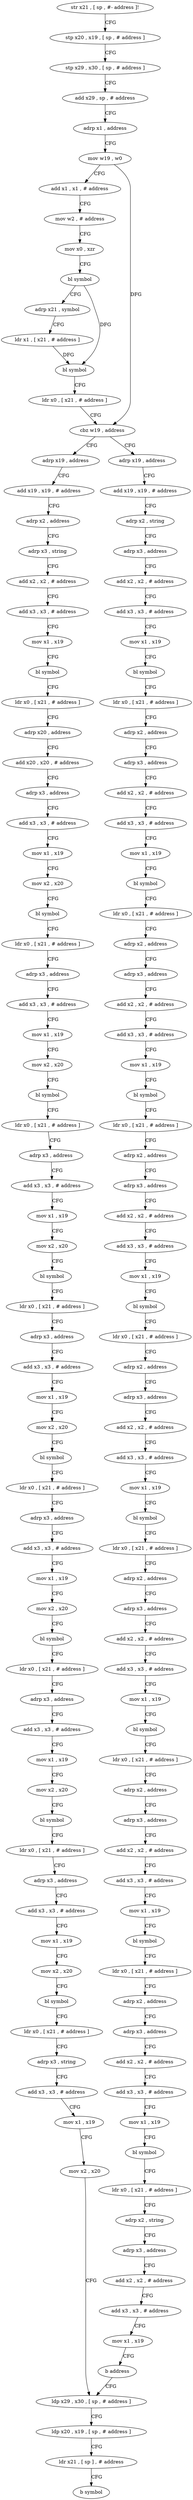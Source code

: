 digraph "func" {
"4229572" [label = "str x21 , [ sp , #- address ]!" ]
"4229576" [label = "stp x20 , x19 , [ sp , # address ]" ]
"4229580" [label = "stp x29 , x30 , [ sp , # address ]" ]
"4229584" [label = "add x29 , sp , # address" ]
"4229588" [label = "adrp x1 , address" ]
"4229592" [label = "mov w19 , w0" ]
"4229596" [label = "add x1 , x1 , # address" ]
"4229600" [label = "mov w2 , # address" ]
"4229604" [label = "mov x0 , xzr" ]
"4229608" [label = "bl symbol" ]
"4229612" [label = "adrp x21 , symbol" ]
"4229616" [label = "ldr x1 , [ x21 , # address ]" ]
"4229620" [label = "bl symbol" ]
"4229624" [label = "ldr x0 , [ x21 , # address ]" ]
"4229628" [label = "cbz w19 , address" ]
"4229888" [label = "adrp x19 , address" ]
"4229632" [label = "adrp x19 , address" ]
"4229892" [label = "add x19 , x19 , # address" ]
"4229896" [label = "adrp x2 , address" ]
"4229900" [label = "adrp x3 , string" ]
"4229904" [label = "add x2 , x2 , # address" ]
"4229908" [label = "add x3 , x3 , # address" ]
"4229912" [label = "mov x1 , x19" ]
"4229916" [label = "bl symbol" ]
"4229920" [label = "ldr x0 , [ x21 , # address ]" ]
"4229924" [label = "adrp x20 , address" ]
"4229928" [label = "add x20 , x20 , # address" ]
"4229932" [label = "adrp x3 , address" ]
"4229936" [label = "add x3 , x3 , # address" ]
"4229940" [label = "mov x1 , x19" ]
"4229944" [label = "mov x2 , x20" ]
"4229948" [label = "bl symbol" ]
"4229952" [label = "ldr x0 , [ x21 , # address ]" ]
"4229956" [label = "adrp x3 , address" ]
"4229960" [label = "add x3 , x3 , # address" ]
"4229964" [label = "mov x1 , x19" ]
"4229968" [label = "mov x2 , x20" ]
"4229972" [label = "bl symbol" ]
"4229976" [label = "ldr x0 , [ x21 , # address ]" ]
"4229980" [label = "adrp x3 , address" ]
"4229984" [label = "add x3 , x3 , # address" ]
"4229988" [label = "mov x1 , x19" ]
"4229992" [label = "mov x2 , x20" ]
"4229996" [label = "bl symbol" ]
"4230000" [label = "ldr x0 , [ x21 , # address ]" ]
"4230004" [label = "adrp x3 , address" ]
"4230008" [label = "add x3 , x3 , # address" ]
"4230012" [label = "mov x1 , x19" ]
"4230016" [label = "mov x2 , x20" ]
"4230020" [label = "bl symbol" ]
"4230024" [label = "ldr x0 , [ x21 , # address ]" ]
"4230028" [label = "adrp x3 , address" ]
"4230032" [label = "add x3 , x3 , # address" ]
"4230036" [label = "mov x1 , x19" ]
"4230040" [label = "mov x2 , x20" ]
"4230044" [label = "bl symbol" ]
"4230048" [label = "ldr x0 , [ x21 , # address ]" ]
"4230052" [label = "adrp x3 , address" ]
"4230056" [label = "add x3 , x3 , # address" ]
"4230060" [label = "mov x1 , x19" ]
"4230064" [label = "mov x2 , x20" ]
"4230068" [label = "bl symbol" ]
"4230072" [label = "ldr x0 , [ x21 , # address ]" ]
"4230076" [label = "adrp x3 , address" ]
"4230080" [label = "add x3 , x3 , # address" ]
"4230084" [label = "mov x1 , x19" ]
"4230088" [label = "mov x2 , x20" ]
"4230092" [label = "bl symbol" ]
"4230096" [label = "ldr x0 , [ x21 , # address ]" ]
"4230100" [label = "adrp x3 , string" ]
"4230104" [label = "add x3 , x3 , # address" ]
"4230108" [label = "mov x1 , x19" ]
"4230112" [label = "mov x2 , x20" ]
"4230116" [label = "ldp x29 , x30 , [ sp , # address ]" ]
"4229636" [label = "add x19 , x19 , # address" ]
"4229640" [label = "adrp x2 , string" ]
"4229644" [label = "adrp x3 , address" ]
"4229648" [label = "add x2 , x2 , # address" ]
"4229652" [label = "add x3 , x3 , # address" ]
"4229656" [label = "mov x1 , x19" ]
"4229660" [label = "bl symbol" ]
"4229664" [label = "ldr x0 , [ x21 , # address ]" ]
"4229668" [label = "adrp x2 , address" ]
"4229672" [label = "adrp x3 , address" ]
"4229676" [label = "add x2 , x2 , # address" ]
"4229680" [label = "add x3 , x3 , # address" ]
"4229684" [label = "mov x1 , x19" ]
"4229688" [label = "bl symbol" ]
"4229692" [label = "ldr x0 , [ x21 , # address ]" ]
"4229696" [label = "adrp x2 , address" ]
"4229700" [label = "adrp x3 , address" ]
"4229704" [label = "add x2 , x2 , # address" ]
"4229708" [label = "add x3 , x3 , # address" ]
"4229712" [label = "mov x1 , x19" ]
"4229716" [label = "bl symbol" ]
"4229720" [label = "ldr x0 , [ x21 , # address ]" ]
"4229724" [label = "adrp x2 , address" ]
"4229728" [label = "adrp x3 , address" ]
"4229732" [label = "add x2 , x2 , # address" ]
"4229736" [label = "add x3 , x3 , # address" ]
"4229740" [label = "mov x1 , x19" ]
"4229744" [label = "bl symbol" ]
"4229748" [label = "ldr x0 , [ x21 , # address ]" ]
"4229752" [label = "adrp x2 , address" ]
"4229756" [label = "adrp x3 , address" ]
"4229760" [label = "add x2 , x2 , # address" ]
"4229764" [label = "add x3 , x3 , # address" ]
"4229768" [label = "mov x1 , x19" ]
"4229772" [label = "bl symbol" ]
"4229776" [label = "ldr x0 , [ x21 , # address ]" ]
"4229780" [label = "adrp x2 , address" ]
"4229784" [label = "adrp x3 , address" ]
"4229788" [label = "add x2 , x2 , # address" ]
"4229792" [label = "add x3 , x3 , # address" ]
"4229796" [label = "mov x1 , x19" ]
"4229800" [label = "bl symbol" ]
"4229804" [label = "ldr x0 , [ x21 , # address ]" ]
"4229808" [label = "adrp x2 , address" ]
"4229812" [label = "adrp x3 , address" ]
"4229816" [label = "add x2 , x2 , # address" ]
"4229820" [label = "add x3 , x3 , # address" ]
"4229824" [label = "mov x1 , x19" ]
"4229828" [label = "bl symbol" ]
"4229832" [label = "ldr x0 , [ x21 , # address ]" ]
"4229836" [label = "adrp x2 , address" ]
"4229840" [label = "adrp x3 , address" ]
"4229844" [label = "add x2 , x2 , # address" ]
"4229848" [label = "add x3 , x3 , # address" ]
"4229852" [label = "mov x1 , x19" ]
"4229856" [label = "bl symbol" ]
"4229860" [label = "ldr x0 , [ x21 , # address ]" ]
"4229864" [label = "adrp x2 , string" ]
"4229868" [label = "adrp x3 , address" ]
"4229872" [label = "add x2 , x2 , # address" ]
"4229876" [label = "add x3 , x3 , # address" ]
"4229880" [label = "mov x1 , x19" ]
"4229884" [label = "b address" ]
"4230120" [label = "ldp x20 , x19 , [ sp , # address ]" ]
"4230124" [label = "ldr x21 , [ sp ] , # address" ]
"4230128" [label = "b symbol" ]
"4229572" -> "4229576" [ label = "CFG" ]
"4229576" -> "4229580" [ label = "CFG" ]
"4229580" -> "4229584" [ label = "CFG" ]
"4229584" -> "4229588" [ label = "CFG" ]
"4229588" -> "4229592" [ label = "CFG" ]
"4229592" -> "4229596" [ label = "CFG" ]
"4229592" -> "4229628" [ label = "DFG" ]
"4229596" -> "4229600" [ label = "CFG" ]
"4229600" -> "4229604" [ label = "CFG" ]
"4229604" -> "4229608" [ label = "CFG" ]
"4229608" -> "4229612" [ label = "CFG" ]
"4229608" -> "4229620" [ label = "DFG" ]
"4229612" -> "4229616" [ label = "CFG" ]
"4229616" -> "4229620" [ label = "DFG" ]
"4229620" -> "4229624" [ label = "CFG" ]
"4229624" -> "4229628" [ label = "CFG" ]
"4229628" -> "4229888" [ label = "CFG" ]
"4229628" -> "4229632" [ label = "CFG" ]
"4229888" -> "4229892" [ label = "CFG" ]
"4229632" -> "4229636" [ label = "CFG" ]
"4229892" -> "4229896" [ label = "CFG" ]
"4229896" -> "4229900" [ label = "CFG" ]
"4229900" -> "4229904" [ label = "CFG" ]
"4229904" -> "4229908" [ label = "CFG" ]
"4229908" -> "4229912" [ label = "CFG" ]
"4229912" -> "4229916" [ label = "CFG" ]
"4229916" -> "4229920" [ label = "CFG" ]
"4229920" -> "4229924" [ label = "CFG" ]
"4229924" -> "4229928" [ label = "CFG" ]
"4229928" -> "4229932" [ label = "CFG" ]
"4229932" -> "4229936" [ label = "CFG" ]
"4229936" -> "4229940" [ label = "CFG" ]
"4229940" -> "4229944" [ label = "CFG" ]
"4229944" -> "4229948" [ label = "CFG" ]
"4229948" -> "4229952" [ label = "CFG" ]
"4229952" -> "4229956" [ label = "CFG" ]
"4229956" -> "4229960" [ label = "CFG" ]
"4229960" -> "4229964" [ label = "CFG" ]
"4229964" -> "4229968" [ label = "CFG" ]
"4229968" -> "4229972" [ label = "CFG" ]
"4229972" -> "4229976" [ label = "CFG" ]
"4229976" -> "4229980" [ label = "CFG" ]
"4229980" -> "4229984" [ label = "CFG" ]
"4229984" -> "4229988" [ label = "CFG" ]
"4229988" -> "4229992" [ label = "CFG" ]
"4229992" -> "4229996" [ label = "CFG" ]
"4229996" -> "4230000" [ label = "CFG" ]
"4230000" -> "4230004" [ label = "CFG" ]
"4230004" -> "4230008" [ label = "CFG" ]
"4230008" -> "4230012" [ label = "CFG" ]
"4230012" -> "4230016" [ label = "CFG" ]
"4230016" -> "4230020" [ label = "CFG" ]
"4230020" -> "4230024" [ label = "CFG" ]
"4230024" -> "4230028" [ label = "CFG" ]
"4230028" -> "4230032" [ label = "CFG" ]
"4230032" -> "4230036" [ label = "CFG" ]
"4230036" -> "4230040" [ label = "CFG" ]
"4230040" -> "4230044" [ label = "CFG" ]
"4230044" -> "4230048" [ label = "CFG" ]
"4230048" -> "4230052" [ label = "CFG" ]
"4230052" -> "4230056" [ label = "CFG" ]
"4230056" -> "4230060" [ label = "CFG" ]
"4230060" -> "4230064" [ label = "CFG" ]
"4230064" -> "4230068" [ label = "CFG" ]
"4230068" -> "4230072" [ label = "CFG" ]
"4230072" -> "4230076" [ label = "CFG" ]
"4230076" -> "4230080" [ label = "CFG" ]
"4230080" -> "4230084" [ label = "CFG" ]
"4230084" -> "4230088" [ label = "CFG" ]
"4230088" -> "4230092" [ label = "CFG" ]
"4230092" -> "4230096" [ label = "CFG" ]
"4230096" -> "4230100" [ label = "CFG" ]
"4230100" -> "4230104" [ label = "CFG" ]
"4230104" -> "4230108" [ label = "CFG" ]
"4230108" -> "4230112" [ label = "CFG" ]
"4230112" -> "4230116" [ label = "CFG" ]
"4230116" -> "4230120" [ label = "CFG" ]
"4229636" -> "4229640" [ label = "CFG" ]
"4229640" -> "4229644" [ label = "CFG" ]
"4229644" -> "4229648" [ label = "CFG" ]
"4229648" -> "4229652" [ label = "CFG" ]
"4229652" -> "4229656" [ label = "CFG" ]
"4229656" -> "4229660" [ label = "CFG" ]
"4229660" -> "4229664" [ label = "CFG" ]
"4229664" -> "4229668" [ label = "CFG" ]
"4229668" -> "4229672" [ label = "CFG" ]
"4229672" -> "4229676" [ label = "CFG" ]
"4229676" -> "4229680" [ label = "CFG" ]
"4229680" -> "4229684" [ label = "CFG" ]
"4229684" -> "4229688" [ label = "CFG" ]
"4229688" -> "4229692" [ label = "CFG" ]
"4229692" -> "4229696" [ label = "CFG" ]
"4229696" -> "4229700" [ label = "CFG" ]
"4229700" -> "4229704" [ label = "CFG" ]
"4229704" -> "4229708" [ label = "CFG" ]
"4229708" -> "4229712" [ label = "CFG" ]
"4229712" -> "4229716" [ label = "CFG" ]
"4229716" -> "4229720" [ label = "CFG" ]
"4229720" -> "4229724" [ label = "CFG" ]
"4229724" -> "4229728" [ label = "CFG" ]
"4229728" -> "4229732" [ label = "CFG" ]
"4229732" -> "4229736" [ label = "CFG" ]
"4229736" -> "4229740" [ label = "CFG" ]
"4229740" -> "4229744" [ label = "CFG" ]
"4229744" -> "4229748" [ label = "CFG" ]
"4229748" -> "4229752" [ label = "CFG" ]
"4229752" -> "4229756" [ label = "CFG" ]
"4229756" -> "4229760" [ label = "CFG" ]
"4229760" -> "4229764" [ label = "CFG" ]
"4229764" -> "4229768" [ label = "CFG" ]
"4229768" -> "4229772" [ label = "CFG" ]
"4229772" -> "4229776" [ label = "CFG" ]
"4229776" -> "4229780" [ label = "CFG" ]
"4229780" -> "4229784" [ label = "CFG" ]
"4229784" -> "4229788" [ label = "CFG" ]
"4229788" -> "4229792" [ label = "CFG" ]
"4229792" -> "4229796" [ label = "CFG" ]
"4229796" -> "4229800" [ label = "CFG" ]
"4229800" -> "4229804" [ label = "CFG" ]
"4229804" -> "4229808" [ label = "CFG" ]
"4229808" -> "4229812" [ label = "CFG" ]
"4229812" -> "4229816" [ label = "CFG" ]
"4229816" -> "4229820" [ label = "CFG" ]
"4229820" -> "4229824" [ label = "CFG" ]
"4229824" -> "4229828" [ label = "CFG" ]
"4229828" -> "4229832" [ label = "CFG" ]
"4229832" -> "4229836" [ label = "CFG" ]
"4229836" -> "4229840" [ label = "CFG" ]
"4229840" -> "4229844" [ label = "CFG" ]
"4229844" -> "4229848" [ label = "CFG" ]
"4229848" -> "4229852" [ label = "CFG" ]
"4229852" -> "4229856" [ label = "CFG" ]
"4229856" -> "4229860" [ label = "CFG" ]
"4229860" -> "4229864" [ label = "CFG" ]
"4229864" -> "4229868" [ label = "CFG" ]
"4229868" -> "4229872" [ label = "CFG" ]
"4229872" -> "4229876" [ label = "CFG" ]
"4229876" -> "4229880" [ label = "CFG" ]
"4229880" -> "4229884" [ label = "CFG" ]
"4229884" -> "4230116" [ label = "CFG" ]
"4230120" -> "4230124" [ label = "CFG" ]
"4230124" -> "4230128" [ label = "CFG" ]
}
